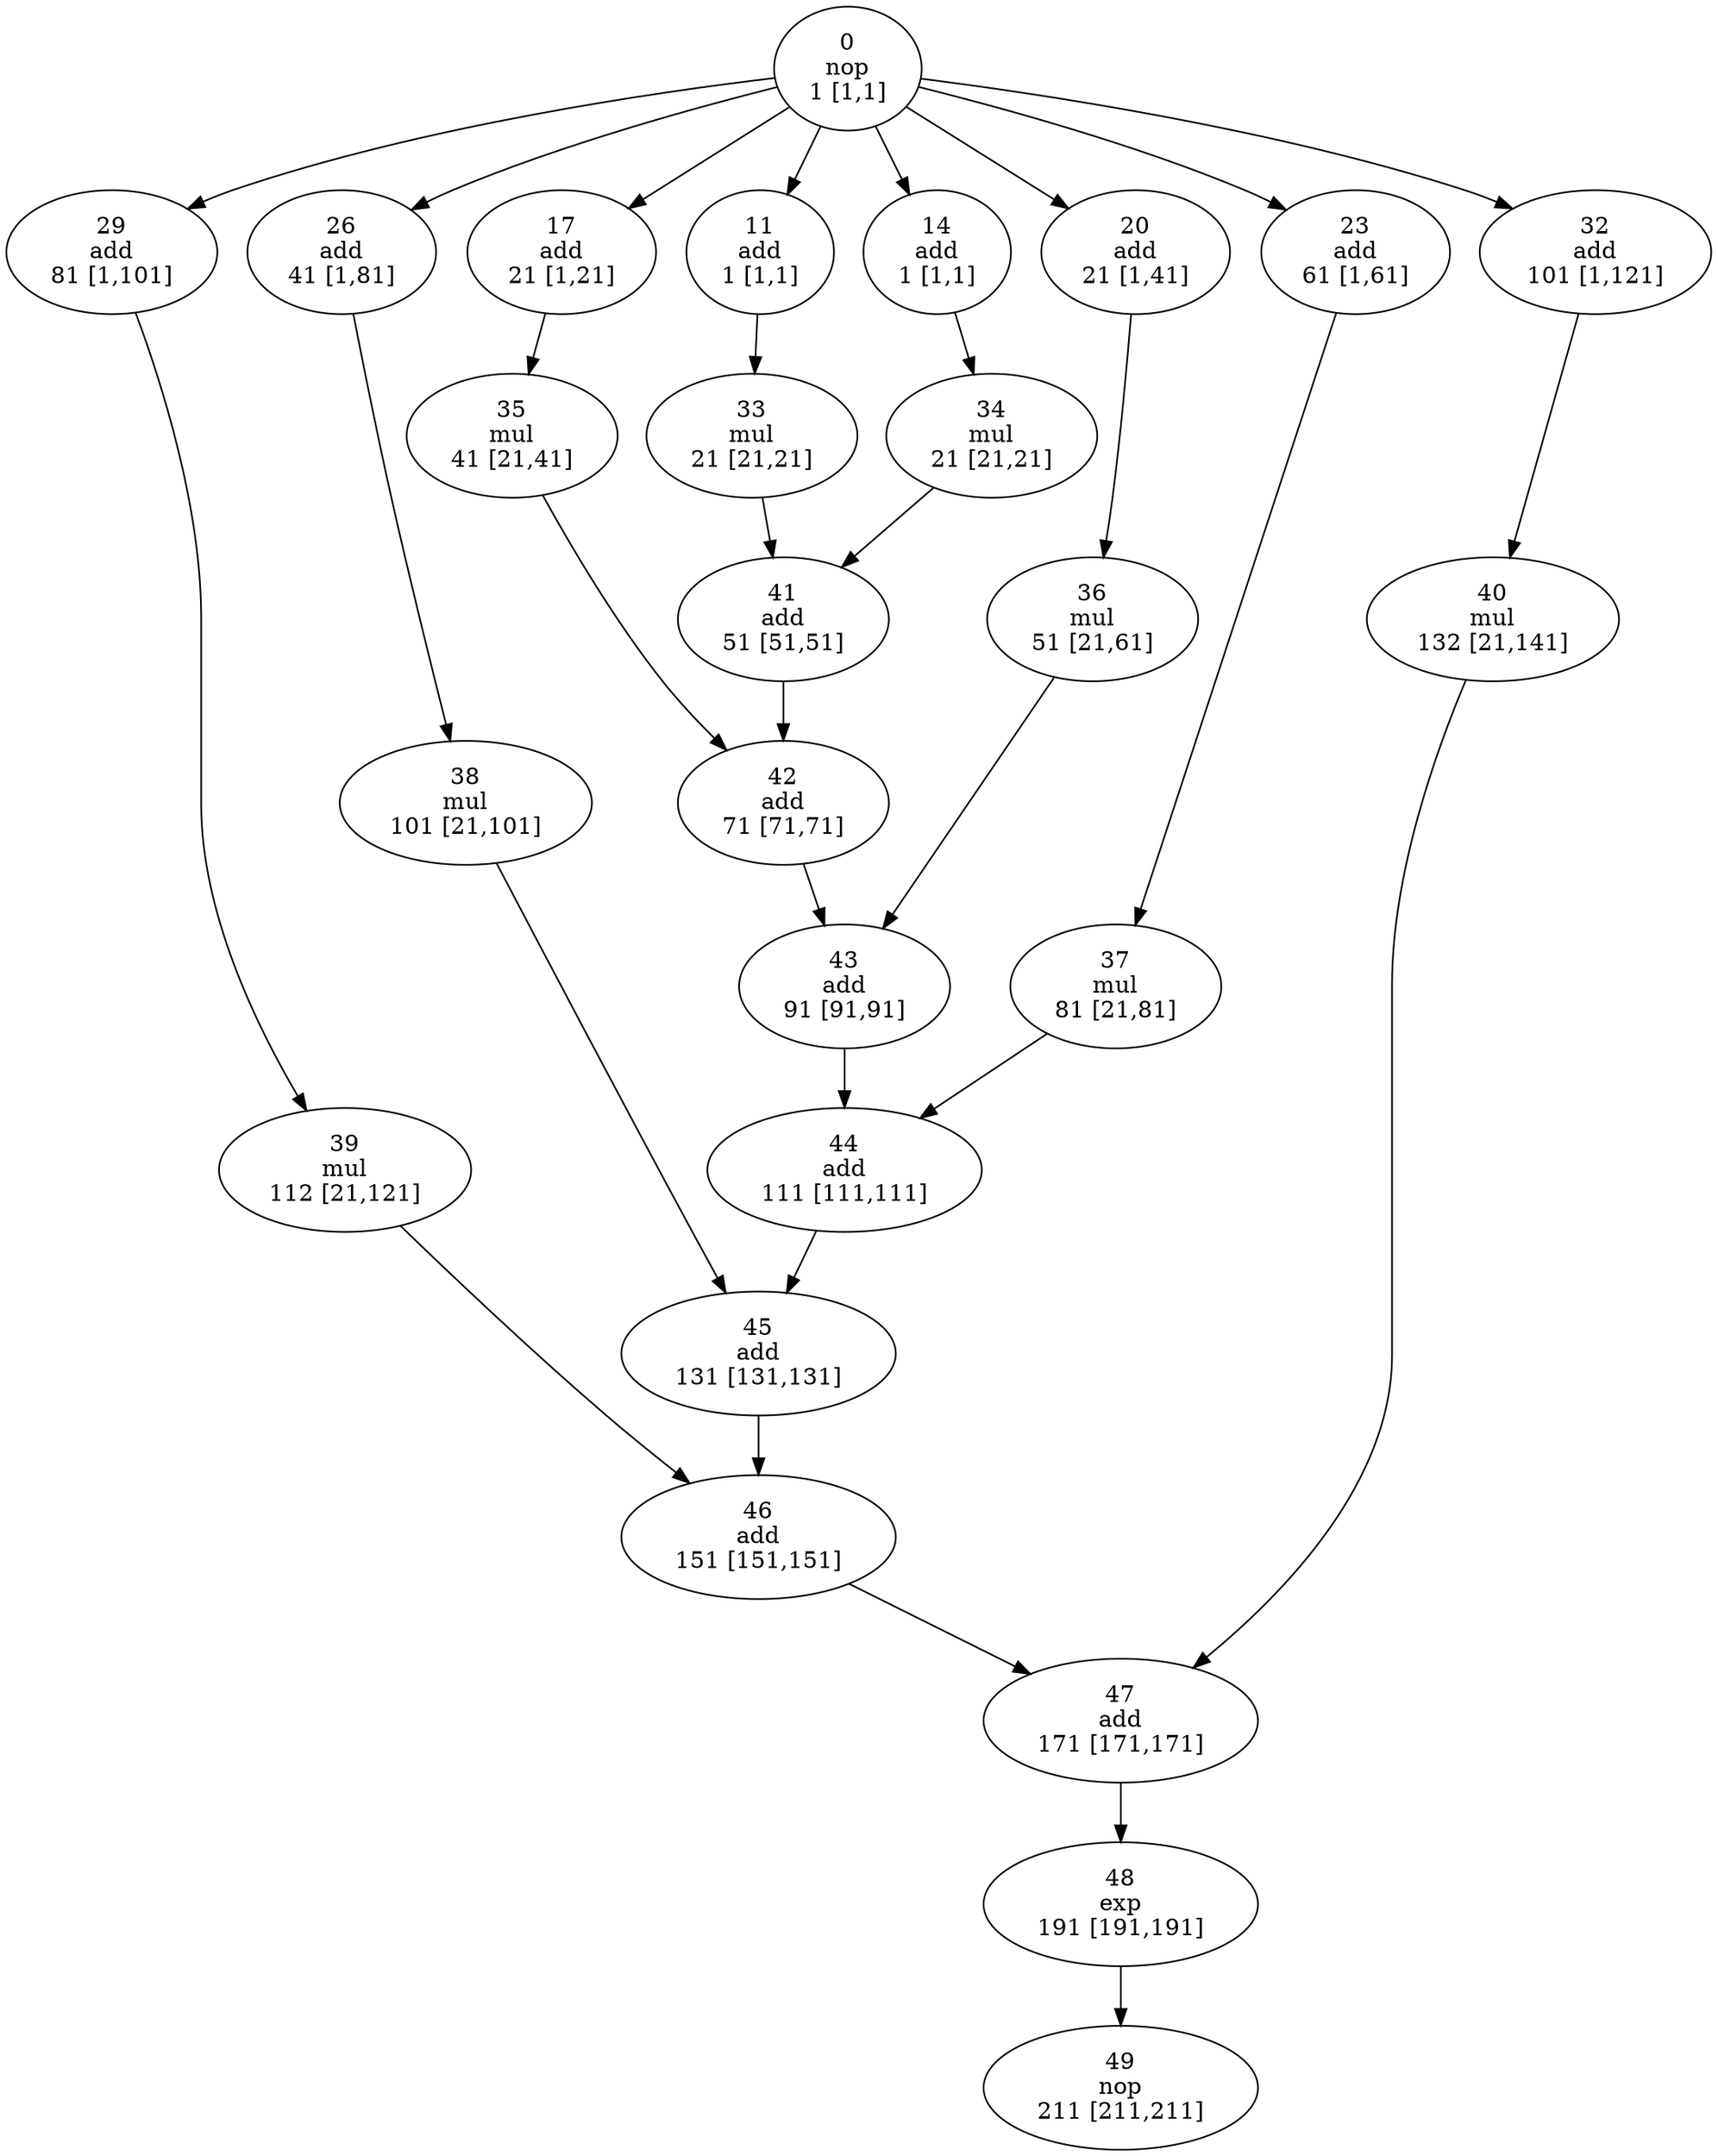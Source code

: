 strict digraph "fir1" {
node [fontcolor=black, style=empty];

42 [delay=20, tl=71, area=2, time_step=71, mobility=0, ts=71, label="42\nadd\n71 [71,71]"];
43 [delay=20, tl=91, area=2, time_step=91, mobility=0, ts=91, label="43\nadd\n91 [91,91]"];
26 [delay=20, tl=81, area=2, time_step=41, mobility=80, ts=1, label="26\nadd\n41 [1,81]"];
20 [delay=20, tl=41, area=2, time_step=21, mobility=40, ts=1, label="20\nadd\n21 [1,41]"];
48 [delay=20, tl=191, area=2, time_step=191, mobility=0, ts=191, label="48\nexp\n191 [191,191]"];
23 [delay=20, tl=61, area=2, time_step=61, mobility=60, ts=1, label="23\nadd\n61 [1,61]"];
46 [delay=20, tl=151, area=2, time_step=151, mobility=0, ts=151, label="46\nadd\n151 [151,151]"];
47 [delay=20, tl=171, area=2, time_step=171, mobility=0, ts=171, label="47\nadd\n171 [171,171]"];
44 [delay=20, tl=111, area=2, time_step=111, mobility=0, ts=111, label="44\nadd\n111 [111,111]"];
45 [delay=20, tl=131, area=2, time_step=131, mobility=0, ts=131, label="45\nadd\n131 [131,131]"];
29 [delay=20, tl=101, area=2, time_step=81, mobility=100, ts=1, label="29\nadd\n81 [1,101]"];
40 [delay=30, tl=141, area=17, time_step=132, mobility=120, ts=21, label="40\nmul\n132 [21,141]"];
41 [delay=20, tl=51, area=2, time_step=51, mobility=0, ts=51, label="41\nadd\n51 [51,51]"];
0 [delay=0, tl=1, area=0, time_step=1, mobility=0, ts=1, label="0\nnop\n1 [1,1]"];
39 [delay=30, tl=121, area=17, time_step=112, mobility=100, ts=21, label="39\nmul\n112 [21,121]"];
38 [delay=30, tl=101, area=17, time_step=101, mobility=80, ts=21, label="38\nmul\n101 [21,101]"];
11 [delay=20, tl=1, area=2, time_step=1, mobility=0, ts=1, label="11\nadd\n1 [1,1]"];
14 [delay=20, tl=1, area=2, time_step=1, mobility=0, ts=1, label="14\nadd\n1 [1,1]"];
17 [delay=20, tl=21, area=2, time_step=21, mobility=20, ts=1, label="17\nadd\n21 [1,21]"];
49 [delay=0, tl=211, area=0, time_step=211, mobility=0, ts=211, label="49\nnop\n211 [211,211]"];
37 [delay=30, tl=81, area=17, time_step=81, mobility=60, ts=21, label="37\nmul\n81 [21,81]"];
36 [delay=30, tl=61, area=17, time_step=51, mobility=40, ts=21, label="36\nmul\n51 [21,61]"];
35 [delay=30, tl=41, area=17, time_step=41, mobility=20, ts=21, label="35\nmul\n41 [21,41]"];
34 [delay=30, tl=21, area=17, time_step=21, mobility=0, ts=21, label="34\nmul\n21 [21,21]"];
33 [delay=30, tl=21, area=17, time_step=21, mobility=0, ts=21, label="33\nmul\n21 [21,21]"];
32 [delay=20, tl=121, area=2, time_step=101, mobility=120, ts=1, label="32\nadd\n101 [1,121]"];
42 -> 43  [name=34];
43 -> 44  [name=35];
26 -> 38  [name=18];
20 -> 36  [name=12];
48 -> 49;
23 -> 37  [name=15];
46 -> 47  [name=38];
47 -> 48  [name=39];
44 -> 45  [name=36];
45 -> 46  [name=37];
29 -> 39  [name=21];
40 -> 47  [name=32];
41 -> 42  [name=33];
0 -> 11;
0 -> 26;
0 -> 20;
0 -> 14;
0 -> 17;
0 -> 23;
0 -> 32;
0 -> 29;
39 -> 46  [name=31];
38 -> 45  [name=30];
11 -> 33  [name=3];
14 -> 34  [name=6];
17 -> 35  [name=9];
37 -> 44  [name=29];
36 -> 43  [name=28];
35 -> 42  [name=27];
34 -> 41  [name=26];
33 -> 41  [name=25];
32 -> 40  [name=24];
}
